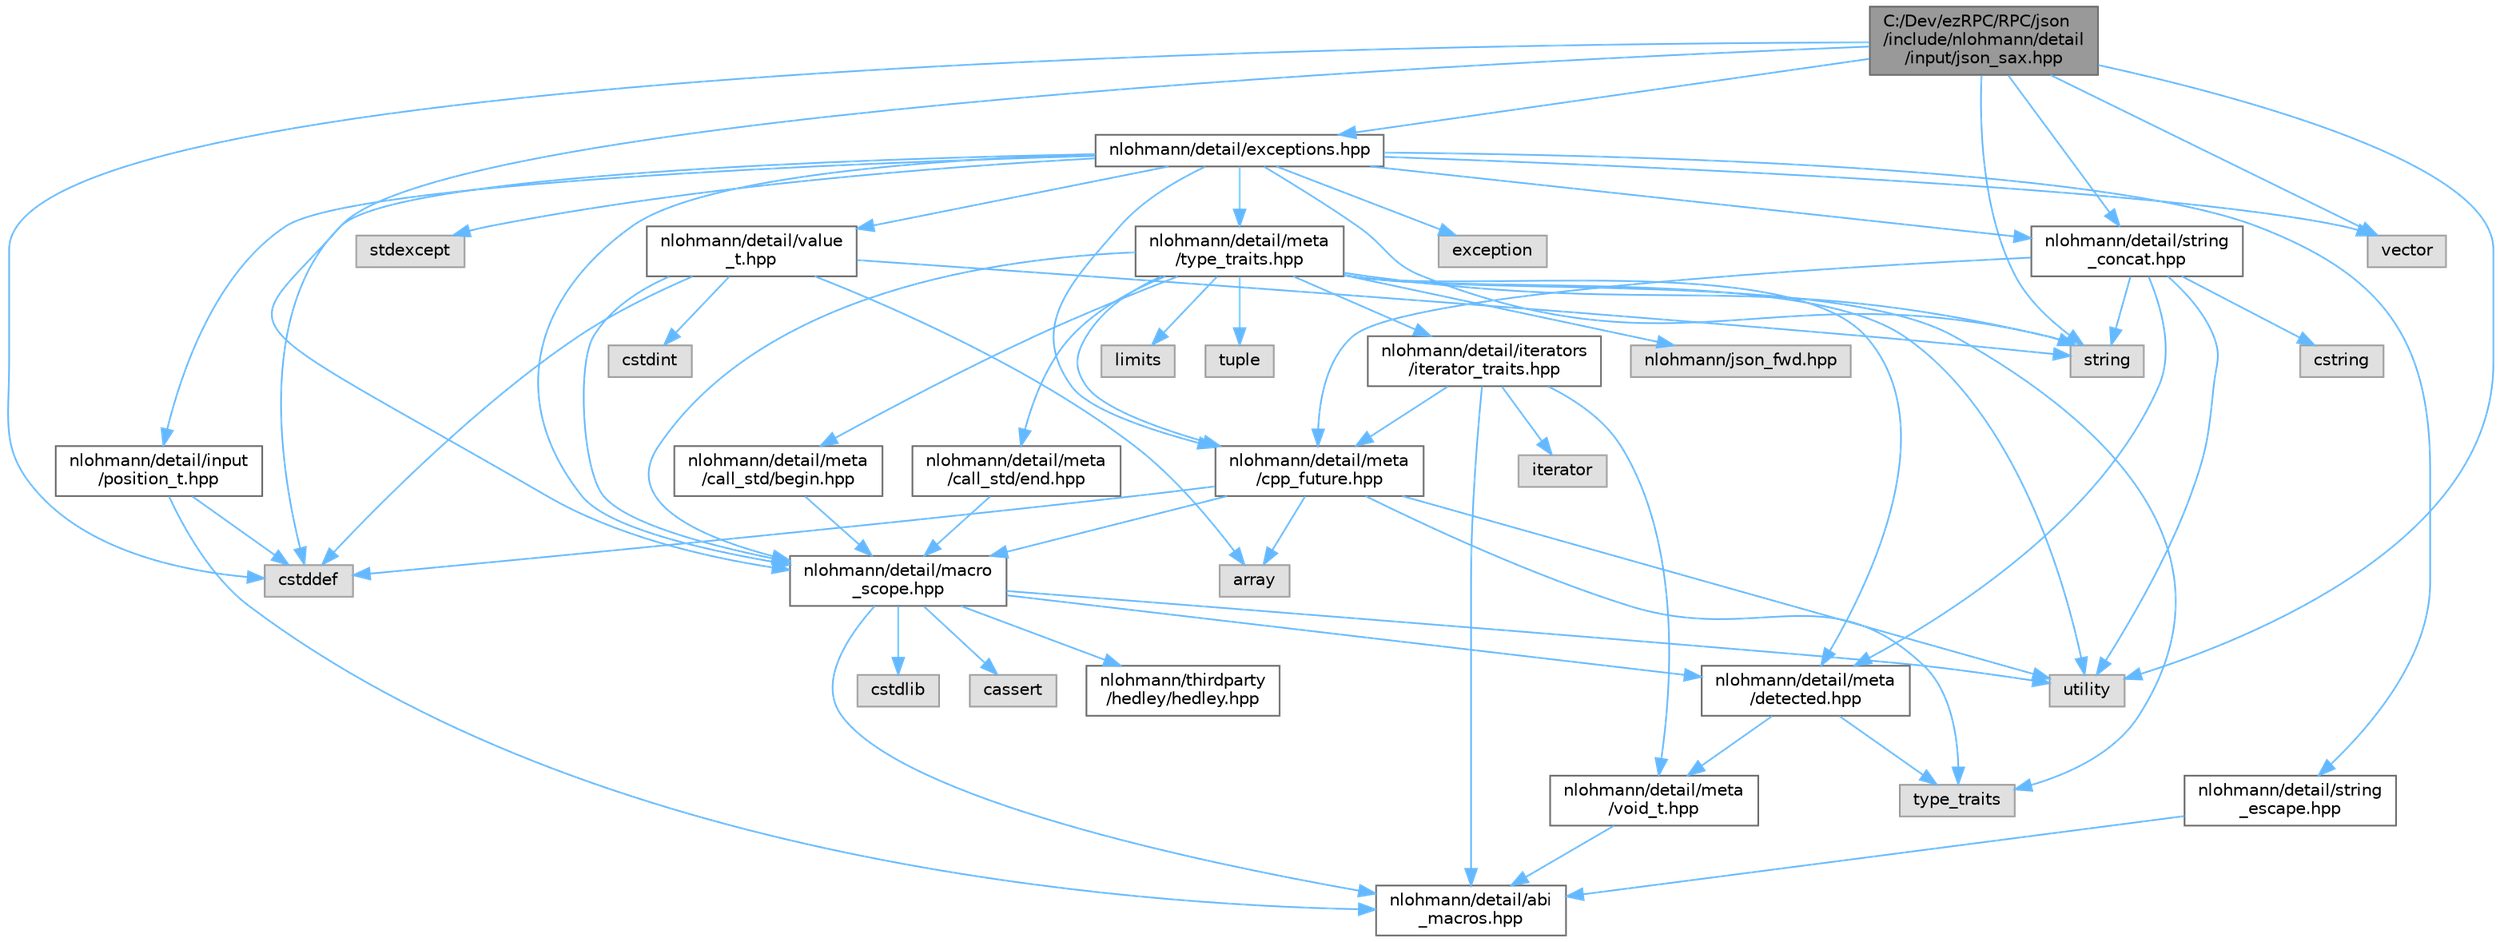digraph "C:/Dev/ezRPC/RPC/json/include/nlohmann/detail/input/json_sax.hpp"
{
 // LATEX_PDF_SIZE
  bgcolor="transparent";
  edge [fontname=Helvetica,fontsize=10,labelfontname=Helvetica,labelfontsize=10];
  node [fontname=Helvetica,fontsize=10,shape=box,height=0.2,width=0.4];
  Node1 [id="Node000001",label="C:/Dev/ezRPC/RPC/json\l/include/nlohmann/detail\l/input/json_sax.hpp",height=0.2,width=0.4,color="gray40", fillcolor="grey60", style="filled", fontcolor="black",tooltip=" "];
  Node1 -> Node2 [id="edge1_Node000001_Node000002",color="steelblue1",style="solid",tooltip=" "];
  Node2 [id="Node000002",label="cstddef",height=0.2,width=0.4,color="grey60", fillcolor="#E0E0E0", style="filled",tooltip=" "];
  Node1 -> Node3 [id="edge2_Node000001_Node000003",color="steelblue1",style="solid",tooltip=" "];
  Node3 [id="Node000003",label="string",height=0.2,width=0.4,color="grey60", fillcolor="#E0E0E0", style="filled",tooltip=" "];
  Node1 -> Node4 [id="edge3_Node000001_Node000004",color="steelblue1",style="solid",tooltip=" "];
  Node4 [id="Node000004",label="utility",height=0.2,width=0.4,color="grey60", fillcolor="#E0E0E0", style="filled",tooltip=" "];
  Node1 -> Node5 [id="edge4_Node000001_Node000005",color="steelblue1",style="solid",tooltip=" "];
  Node5 [id="Node000005",label="vector",height=0.2,width=0.4,color="grey60", fillcolor="#E0E0E0", style="filled",tooltip=" "];
  Node1 -> Node6 [id="edge5_Node000001_Node000006",color="steelblue1",style="solid",tooltip=" "];
  Node6 [id="Node000006",label="nlohmann/detail/exceptions.hpp",height=0.2,width=0.4,color="grey40", fillcolor="white", style="filled",URL="$exceptions_8hpp.html",tooltip=" "];
  Node6 -> Node2 [id="edge6_Node000006_Node000002",color="steelblue1",style="solid",tooltip=" "];
  Node6 -> Node7 [id="edge7_Node000006_Node000007",color="steelblue1",style="solid",tooltip=" "];
  Node7 [id="Node000007",label="exception",height=0.2,width=0.4,color="grey60", fillcolor="#E0E0E0", style="filled",tooltip=" "];
  Node6 -> Node8 [id="edge8_Node000006_Node000008",color="steelblue1",style="solid",tooltip=" "];
  Node8 [id="Node000008",label="stdexcept",height=0.2,width=0.4,color="grey60", fillcolor="#E0E0E0", style="filled",tooltip=" "];
  Node6 -> Node3 [id="edge9_Node000006_Node000003",color="steelblue1",style="solid",tooltip=" "];
  Node6 -> Node5 [id="edge10_Node000006_Node000005",color="steelblue1",style="solid",tooltip=" "];
  Node6 -> Node9 [id="edge11_Node000006_Node000009",color="steelblue1",style="solid",tooltip=" "];
  Node9 [id="Node000009",label="nlohmann/detail/value\l_t.hpp",height=0.2,width=0.4,color="grey40", fillcolor="white", style="filled",URL="$value__t_8hpp.html",tooltip=" "];
  Node9 -> Node10 [id="edge12_Node000009_Node000010",color="steelblue1",style="solid",tooltip=" "];
  Node10 [id="Node000010",label="array",height=0.2,width=0.4,color="grey60", fillcolor="#E0E0E0", style="filled",tooltip=" "];
  Node9 -> Node2 [id="edge13_Node000009_Node000002",color="steelblue1",style="solid",tooltip=" "];
  Node9 -> Node11 [id="edge14_Node000009_Node000011",color="steelblue1",style="solid",tooltip=" "];
  Node11 [id="Node000011",label="cstdint",height=0.2,width=0.4,color="grey60", fillcolor="#E0E0E0", style="filled",tooltip=" "];
  Node9 -> Node3 [id="edge15_Node000009_Node000003",color="steelblue1",style="solid",tooltip=" "];
  Node9 -> Node12 [id="edge16_Node000009_Node000012",color="steelblue1",style="solid",tooltip=" "];
  Node12 [id="Node000012",label="nlohmann/detail/macro\l_scope.hpp",height=0.2,width=0.4,color="grey40", fillcolor="white", style="filled",URL="$macro__scope_8hpp.html",tooltip=" "];
  Node12 -> Node4 [id="edge17_Node000012_Node000004",color="steelblue1",style="solid",tooltip=" "];
  Node12 -> Node13 [id="edge18_Node000012_Node000013",color="steelblue1",style="solid",tooltip=" "];
  Node13 [id="Node000013",label="nlohmann/detail/meta\l/detected.hpp",height=0.2,width=0.4,color="grey40", fillcolor="white", style="filled",URL="$detected_8hpp.html",tooltip=" "];
  Node13 -> Node14 [id="edge19_Node000013_Node000014",color="steelblue1",style="solid",tooltip=" "];
  Node14 [id="Node000014",label="type_traits",height=0.2,width=0.4,color="grey60", fillcolor="#E0E0E0", style="filled",tooltip=" "];
  Node13 -> Node15 [id="edge20_Node000013_Node000015",color="steelblue1",style="solid",tooltip=" "];
  Node15 [id="Node000015",label="nlohmann/detail/meta\l/void_t.hpp",height=0.2,width=0.4,color="grey40", fillcolor="white", style="filled",URL="$void__t_8hpp.html",tooltip=" "];
  Node15 -> Node16 [id="edge21_Node000015_Node000016",color="steelblue1",style="solid",tooltip=" "];
  Node16 [id="Node000016",label="nlohmann/detail/abi\l_macros.hpp",height=0.2,width=0.4,color="grey40", fillcolor="white", style="filled",URL="$abi__macros_8hpp.html",tooltip=" "];
  Node12 -> Node17 [id="edge22_Node000012_Node000017",color="steelblue1",style="solid",tooltip=" "];
  Node17 [id="Node000017",label="nlohmann/thirdparty\l/hedley/hedley.hpp",height=0.2,width=0.4,color="grey40", fillcolor="white", style="filled",URL="$hedley_8hpp.html",tooltip=" "];
  Node12 -> Node16 [id="edge23_Node000012_Node000016",color="steelblue1",style="solid",tooltip=" "];
  Node12 -> Node18 [id="edge24_Node000012_Node000018",color="steelblue1",style="solid",tooltip=" "];
  Node18 [id="Node000018",label="cstdlib",height=0.2,width=0.4,color="grey60", fillcolor="#E0E0E0", style="filled",tooltip=" "];
  Node12 -> Node19 [id="edge25_Node000012_Node000019",color="steelblue1",style="solid",tooltip=" "];
  Node19 [id="Node000019",label="cassert",height=0.2,width=0.4,color="grey60", fillcolor="#E0E0E0", style="filled",tooltip=" "];
  Node6 -> Node20 [id="edge26_Node000006_Node000020",color="steelblue1",style="solid",tooltip=" "];
  Node20 [id="Node000020",label="nlohmann/detail/string\l_escape.hpp",height=0.2,width=0.4,color="grey40", fillcolor="white", style="filled",URL="$string__escape_8hpp.html",tooltip=" "];
  Node20 -> Node16 [id="edge27_Node000020_Node000016",color="steelblue1",style="solid",tooltip=" "];
  Node6 -> Node21 [id="edge28_Node000006_Node000021",color="steelblue1",style="solid",tooltip=" "];
  Node21 [id="Node000021",label="nlohmann/detail/input\l/position_t.hpp",height=0.2,width=0.4,color="grey40", fillcolor="white", style="filled",URL="$position__t_8hpp.html",tooltip=" "];
  Node21 -> Node2 [id="edge29_Node000021_Node000002",color="steelblue1",style="solid",tooltip=" "];
  Node21 -> Node16 [id="edge30_Node000021_Node000016",color="steelblue1",style="solid",tooltip=" "];
  Node6 -> Node12 [id="edge31_Node000006_Node000012",color="steelblue1",style="solid",tooltip=" "];
  Node6 -> Node22 [id="edge32_Node000006_Node000022",color="steelblue1",style="solid",tooltip=" "];
  Node22 [id="Node000022",label="nlohmann/detail/meta\l/cpp_future.hpp",height=0.2,width=0.4,color="grey40", fillcolor="white", style="filled",URL="$cpp__future_8hpp.html",tooltip=" "];
  Node22 -> Node10 [id="edge33_Node000022_Node000010",color="steelblue1",style="solid",tooltip=" "];
  Node22 -> Node2 [id="edge34_Node000022_Node000002",color="steelblue1",style="solid",tooltip=" "];
  Node22 -> Node14 [id="edge35_Node000022_Node000014",color="steelblue1",style="solid",tooltip=" "];
  Node22 -> Node4 [id="edge36_Node000022_Node000004",color="steelblue1",style="solid",tooltip=" "];
  Node22 -> Node12 [id="edge37_Node000022_Node000012",color="steelblue1",style="solid",tooltip=" "];
  Node6 -> Node23 [id="edge38_Node000006_Node000023",color="steelblue1",style="solid",tooltip=" "];
  Node23 [id="Node000023",label="nlohmann/detail/meta\l/type_traits.hpp",height=0.2,width=0.4,color="grey40", fillcolor="white", style="filled",URL="$type__traits_8hpp.html",tooltip=" "];
  Node23 -> Node24 [id="edge39_Node000023_Node000024",color="steelblue1",style="solid",tooltip=" "];
  Node24 [id="Node000024",label="limits",height=0.2,width=0.4,color="grey60", fillcolor="#E0E0E0", style="filled",tooltip=" "];
  Node23 -> Node14 [id="edge40_Node000023_Node000014",color="steelblue1",style="solid",tooltip=" "];
  Node23 -> Node4 [id="edge41_Node000023_Node000004",color="steelblue1",style="solid",tooltip=" "];
  Node23 -> Node25 [id="edge42_Node000023_Node000025",color="steelblue1",style="solid",tooltip=" "];
  Node25 [id="Node000025",label="tuple",height=0.2,width=0.4,color="grey60", fillcolor="#E0E0E0", style="filled",tooltip=" "];
  Node23 -> Node3 [id="edge43_Node000023_Node000003",color="steelblue1",style="solid",tooltip=" "];
  Node23 -> Node26 [id="edge44_Node000023_Node000026",color="steelblue1",style="solid",tooltip=" "];
  Node26 [id="Node000026",label="nlohmann/detail/iterators\l/iterator_traits.hpp",height=0.2,width=0.4,color="grey40", fillcolor="white", style="filled",URL="$iterator__traits_8hpp.html",tooltip=" "];
  Node26 -> Node27 [id="edge45_Node000026_Node000027",color="steelblue1",style="solid",tooltip=" "];
  Node27 [id="Node000027",label="iterator",height=0.2,width=0.4,color="grey60", fillcolor="#E0E0E0", style="filled",tooltip=" "];
  Node26 -> Node16 [id="edge46_Node000026_Node000016",color="steelblue1",style="solid",tooltip=" "];
  Node26 -> Node15 [id="edge47_Node000026_Node000015",color="steelblue1",style="solid",tooltip=" "];
  Node26 -> Node22 [id="edge48_Node000026_Node000022",color="steelblue1",style="solid",tooltip=" "];
  Node23 -> Node12 [id="edge49_Node000023_Node000012",color="steelblue1",style="solid",tooltip=" "];
  Node23 -> Node28 [id="edge50_Node000023_Node000028",color="steelblue1",style="solid",tooltip=" "];
  Node28 [id="Node000028",label="nlohmann/detail/meta\l/call_std/begin.hpp",height=0.2,width=0.4,color="grey40", fillcolor="white", style="filled",URL="$begin_8hpp.html",tooltip=" "];
  Node28 -> Node12 [id="edge51_Node000028_Node000012",color="steelblue1",style="solid",tooltip=" "];
  Node23 -> Node29 [id="edge52_Node000023_Node000029",color="steelblue1",style="solid",tooltip=" "];
  Node29 [id="Node000029",label="nlohmann/detail/meta\l/call_std/end.hpp",height=0.2,width=0.4,color="grey40", fillcolor="white", style="filled",URL="$end_8hpp.html",tooltip=" "];
  Node29 -> Node12 [id="edge53_Node000029_Node000012",color="steelblue1",style="solid",tooltip=" "];
  Node23 -> Node22 [id="edge54_Node000023_Node000022",color="steelblue1",style="solid",tooltip=" "];
  Node23 -> Node13 [id="edge55_Node000023_Node000013",color="steelblue1",style="solid",tooltip=" "];
  Node23 -> Node30 [id="edge56_Node000023_Node000030",color="steelblue1",style="solid",tooltip=" "];
  Node30 [id="Node000030",label="nlohmann/json_fwd.hpp",height=0.2,width=0.4,color="grey60", fillcolor="#E0E0E0", style="filled",tooltip=" "];
  Node6 -> Node31 [id="edge57_Node000006_Node000031",color="steelblue1",style="solid",tooltip=" "];
  Node31 [id="Node000031",label="nlohmann/detail/string\l_concat.hpp",height=0.2,width=0.4,color="grey40", fillcolor="white", style="filled",URL="$string__concat_8hpp.html",tooltip=" "];
  Node31 -> Node32 [id="edge58_Node000031_Node000032",color="steelblue1",style="solid",tooltip=" "];
  Node32 [id="Node000032",label="cstring",height=0.2,width=0.4,color="grey60", fillcolor="#E0E0E0", style="filled",tooltip=" "];
  Node31 -> Node3 [id="edge59_Node000031_Node000003",color="steelblue1",style="solid",tooltip=" "];
  Node31 -> Node4 [id="edge60_Node000031_Node000004",color="steelblue1",style="solid",tooltip=" "];
  Node31 -> Node22 [id="edge61_Node000031_Node000022",color="steelblue1",style="solid",tooltip=" "];
  Node31 -> Node13 [id="edge62_Node000031_Node000013",color="steelblue1",style="solid",tooltip=" "];
  Node1 -> Node12 [id="edge63_Node000001_Node000012",color="steelblue1",style="solid",tooltip=" "];
  Node1 -> Node31 [id="edge64_Node000001_Node000031",color="steelblue1",style="solid",tooltip=" "];
}
